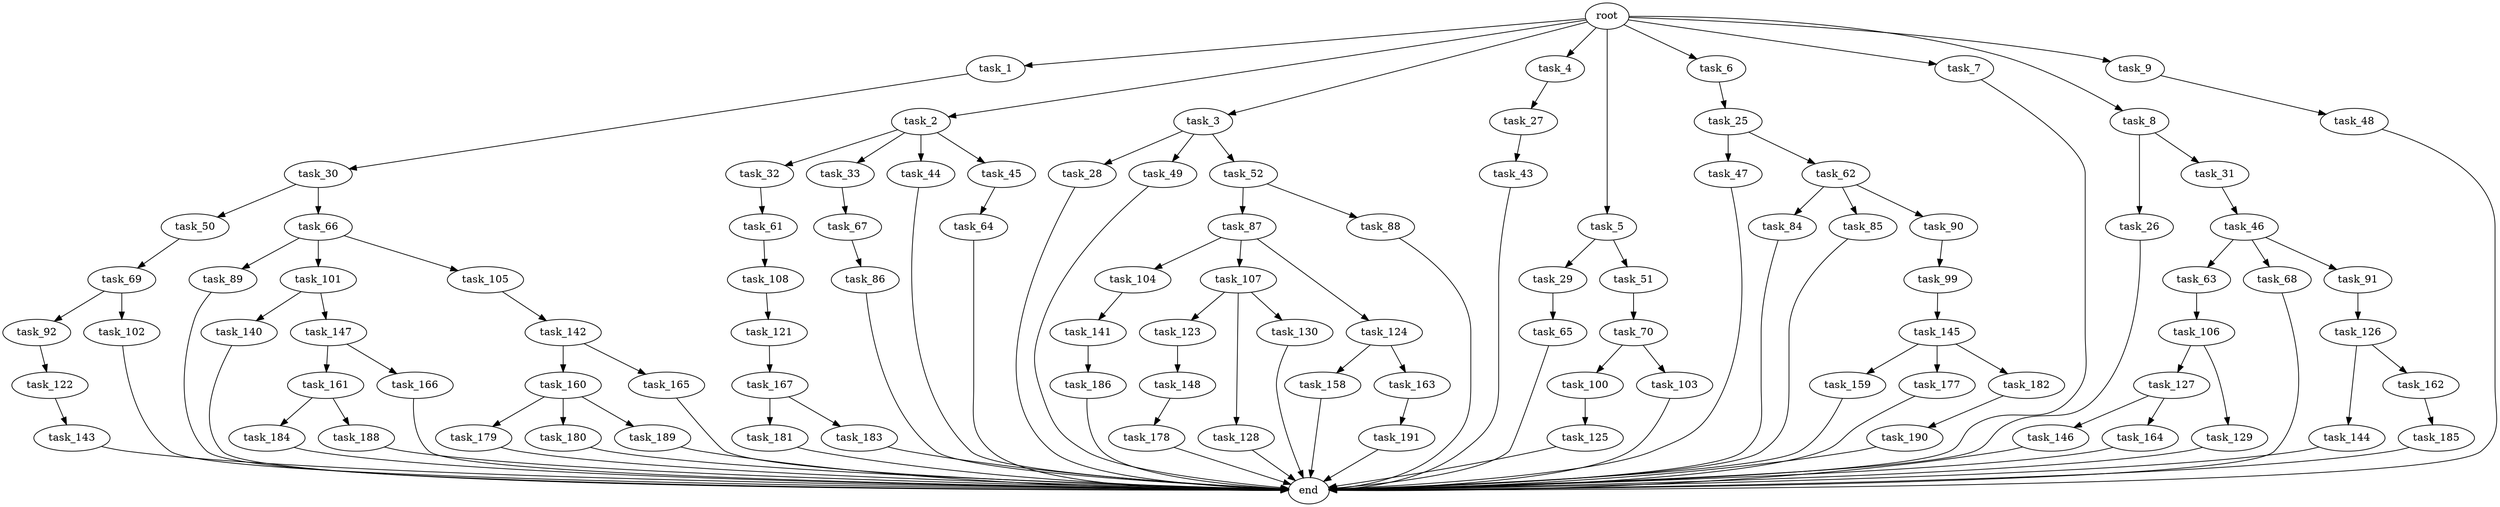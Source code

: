 digraph G {
  root [size="0.000000"];
  task_1 [size="1.024000"];
  task_2 [size="1.024000"];
  task_3 [size="1.024000"];
  task_4 [size="1.024000"];
  task_5 [size="1.024000"];
  task_6 [size="1.024000"];
  task_7 [size="1.024000"];
  task_8 [size="1.024000"];
  task_9 [size="1.024000"];
  task_25 [size="77309411.328000"];
  task_26 [size="309237645.312000"];
  task_27 [size="549755813.888000"];
  task_28 [size="214748364.800000"];
  task_29 [size="309237645.312000"];
  task_30 [size="34359738.368000"];
  task_31 [size="309237645.312000"];
  task_32 [size="137438953.472000"];
  task_33 [size="137438953.472000"];
  task_43 [size="34359738.368000"];
  task_44 [size="137438953.472000"];
  task_45 [size="137438953.472000"];
  task_46 [size="549755813.888000"];
  task_47 [size="858993459.200000"];
  task_48 [size="77309411.328000"];
  task_49 [size="214748364.800000"];
  task_50 [size="34359738.368000"];
  task_51 [size="309237645.312000"];
  task_52 [size="214748364.800000"];
  task_61 [size="549755813.888000"];
  task_62 [size="858993459.200000"];
  task_63 [size="858993459.200000"];
  task_64 [size="549755813.888000"];
  task_65 [size="549755813.888000"];
  task_66 [size="34359738.368000"];
  task_67 [size="309237645.312000"];
  task_68 [size="858993459.200000"];
  task_69 [size="858993459.200000"];
  task_70 [size="420906795.008000"];
  task_84 [size="34359738.368000"];
  task_85 [size="34359738.368000"];
  task_86 [size="549755813.888000"];
  task_87 [size="858993459.200000"];
  task_88 [size="858993459.200000"];
  task_89 [size="420906795.008000"];
  task_90 [size="34359738.368000"];
  task_91 [size="858993459.200000"];
  task_92 [size="549755813.888000"];
  task_99 [size="858993459.200000"];
  task_100 [size="549755813.888000"];
  task_101 [size="420906795.008000"];
  task_102 [size="549755813.888000"];
  task_103 [size="549755813.888000"];
  task_104 [size="34359738.368000"];
  task_105 [size="420906795.008000"];
  task_106 [size="34359738.368000"];
  task_107 [size="34359738.368000"];
  task_108 [size="77309411.328000"];
  task_121 [size="34359738.368000"];
  task_122 [size="137438953.472000"];
  task_123 [size="695784701.952000"];
  task_124 [size="34359738.368000"];
  task_125 [size="858993459.200000"];
  task_126 [size="214748364.800000"];
  task_127 [size="137438953.472000"];
  task_128 [size="695784701.952000"];
  task_129 [size="137438953.472000"];
  task_130 [size="695784701.952000"];
  task_140 [size="858993459.200000"];
  task_141 [size="137438953.472000"];
  task_142 [size="77309411.328000"];
  task_143 [size="420906795.008000"];
  task_144 [size="858993459.200000"];
  task_145 [size="34359738.368000"];
  task_146 [size="420906795.008000"];
  task_147 [size="858993459.200000"];
  task_148 [size="695784701.952000"];
  task_158 [size="214748364.800000"];
  task_159 [size="420906795.008000"];
  task_160 [size="137438953.472000"];
  task_161 [size="137438953.472000"];
  task_162 [size="858993459.200000"];
  task_163 [size="214748364.800000"];
  task_164 [size="420906795.008000"];
  task_165 [size="137438953.472000"];
  task_166 [size="137438953.472000"];
  task_167 [size="695784701.952000"];
  task_177 [size="420906795.008000"];
  task_178 [size="309237645.312000"];
  task_179 [size="137438953.472000"];
  task_180 [size="137438953.472000"];
  task_181 [size="34359738.368000"];
  task_182 [size="420906795.008000"];
  task_183 [size="34359738.368000"];
  task_184 [size="77309411.328000"];
  task_185 [size="214748364.800000"];
  task_186 [size="34359738.368000"];
  task_188 [size="77309411.328000"];
  task_189 [size="137438953.472000"];
  task_190 [size="695784701.952000"];
  task_191 [size="214748364.800000"];
  end [size="0.000000"];

  root -> task_1 [size="1.000000"];
  root -> task_2 [size="1.000000"];
  root -> task_3 [size="1.000000"];
  root -> task_4 [size="1.000000"];
  root -> task_5 [size="1.000000"];
  root -> task_6 [size="1.000000"];
  root -> task_7 [size="1.000000"];
  root -> task_8 [size="1.000000"];
  root -> task_9 [size="1.000000"];
  task_1 -> task_30 [size="33554432.000000"];
  task_2 -> task_32 [size="134217728.000000"];
  task_2 -> task_33 [size="134217728.000000"];
  task_2 -> task_44 [size="134217728.000000"];
  task_2 -> task_45 [size="134217728.000000"];
  task_3 -> task_28 [size="209715200.000000"];
  task_3 -> task_49 [size="209715200.000000"];
  task_3 -> task_52 [size="209715200.000000"];
  task_4 -> task_27 [size="536870912.000000"];
  task_5 -> task_29 [size="301989888.000000"];
  task_5 -> task_51 [size="301989888.000000"];
  task_6 -> task_25 [size="75497472.000000"];
  task_7 -> end [size="1.000000"];
  task_8 -> task_26 [size="301989888.000000"];
  task_8 -> task_31 [size="301989888.000000"];
  task_9 -> task_48 [size="75497472.000000"];
  task_25 -> task_47 [size="838860800.000000"];
  task_25 -> task_62 [size="838860800.000000"];
  task_26 -> end [size="1.000000"];
  task_27 -> task_43 [size="33554432.000000"];
  task_28 -> end [size="1.000000"];
  task_29 -> task_65 [size="536870912.000000"];
  task_30 -> task_50 [size="33554432.000000"];
  task_30 -> task_66 [size="33554432.000000"];
  task_31 -> task_46 [size="536870912.000000"];
  task_32 -> task_61 [size="536870912.000000"];
  task_33 -> task_67 [size="301989888.000000"];
  task_43 -> end [size="1.000000"];
  task_44 -> end [size="1.000000"];
  task_45 -> task_64 [size="536870912.000000"];
  task_46 -> task_63 [size="838860800.000000"];
  task_46 -> task_68 [size="838860800.000000"];
  task_46 -> task_91 [size="838860800.000000"];
  task_47 -> end [size="1.000000"];
  task_48 -> end [size="1.000000"];
  task_49 -> end [size="1.000000"];
  task_50 -> task_69 [size="838860800.000000"];
  task_51 -> task_70 [size="411041792.000000"];
  task_52 -> task_87 [size="838860800.000000"];
  task_52 -> task_88 [size="838860800.000000"];
  task_61 -> task_108 [size="75497472.000000"];
  task_62 -> task_84 [size="33554432.000000"];
  task_62 -> task_85 [size="33554432.000000"];
  task_62 -> task_90 [size="33554432.000000"];
  task_63 -> task_106 [size="33554432.000000"];
  task_64 -> end [size="1.000000"];
  task_65 -> end [size="1.000000"];
  task_66 -> task_89 [size="411041792.000000"];
  task_66 -> task_101 [size="411041792.000000"];
  task_66 -> task_105 [size="411041792.000000"];
  task_67 -> task_86 [size="536870912.000000"];
  task_68 -> end [size="1.000000"];
  task_69 -> task_92 [size="536870912.000000"];
  task_69 -> task_102 [size="536870912.000000"];
  task_70 -> task_100 [size="536870912.000000"];
  task_70 -> task_103 [size="536870912.000000"];
  task_84 -> end [size="1.000000"];
  task_85 -> end [size="1.000000"];
  task_86 -> end [size="1.000000"];
  task_87 -> task_104 [size="33554432.000000"];
  task_87 -> task_107 [size="33554432.000000"];
  task_87 -> task_124 [size="33554432.000000"];
  task_88 -> end [size="1.000000"];
  task_89 -> end [size="1.000000"];
  task_90 -> task_99 [size="838860800.000000"];
  task_91 -> task_126 [size="209715200.000000"];
  task_92 -> task_122 [size="134217728.000000"];
  task_99 -> task_145 [size="33554432.000000"];
  task_100 -> task_125 [size="838860800.000000"];
  task_101 -> task_140 [size="838860800.000000"];
  task_101 -> task_147 [size="838860800.000000"];
  task_102 -> end [size="1.000000"];
  task_103 -> end [size="1.000000"];
  task_104 -> task_141 [size="134217728.000000"];
  task_105 -> task_142 [size="75497472.000000"];
  task_106 -> task_127 [size="134217728.000000"];
  task_106 -> task_129 [size="134217728.000000"];
  task_107 -> task_123 [size="679477248.000000"];
  task_107 -> task_128 [size="679477248.000000"];
  task_107 -> task_130 [size="679477248.000000"];
  task_108 -> task_121 [size="33554432.000000"];
  task_121 -> task_167 [size="679477248.000000"];
  task_122 -> task_143 [size="411041792.000000"];
  task_123 -> task_148 [size="679477248.000000"];
  task_124 -> task_158 [size="209715200.000000"];
  task_124 -> task_163 [size="209715200.000000"];
  task_125 -> end [size="1.000000"];
  task_126 -> task_144 [size="838860800.000000"];
  task_126 -> task_162 [size="838860800.000000"];
  task_127 -> task_146 [size="411041792.000000"];
  task_127 -> task_164 [size="411041792.000000"];
  task_128 -> end [size="1.000000"];
  task_129 -> end [size="1.000000"];
  task_130 -> end [size="1.000000"];
  task_140 -> end [size="1.000000"];
  task_141 -> task_186 [size="33554432.000000"];
  task_142 -> task_160 [size="134217728.000000"];
  task_142 -> task_165 [size="134217728.000000"];
  task_143 -> end [size="1.000000"];
  task_144 -> end [size="1.000000"];
  task_145 -> task_159 [size="411041792.000000"];
  task_145 -> task_177 [size="411041792.000000"];
  task_145 -> task_182 [size="411041792.000000"];
  task_146 -> end [size="1.000000"];
  task_147 -> task_161 [size="134217728.000000"];
  task_147 -> task_166 [size="134217728.000000"];
  task_148 -> task_178 [size="301989888.000000"];
  task_158 -> end [size="1.000000"];
  task_159 -> end [size="1.000000"];
  task_160 -> task_179 [size="134217728.000000"];
  task_160 -> task_180 [size="134217728.000000"];
  task_160 -> task_189 [size="134217728.000000"];
  task_161 -> task_184 [size="75497472.000000"];
  task_161 -> task_188 [size="75497472.000000"];
  task_162 -> task_185 [size="209715200.000000"];
  task_163 -> task_191 [size="209715200.000000"];
  task_164 -> end [size="1.000000"];
  task_165 -> end [size="1.000000"];
  task_166 -> end [size="1.000000"];
  task_167 -> task_181 [size="33554432.000000"];
  task_167 -> task_183 [size="33554432.000000"];
  task_177 -> end [size="1.000000"];
  task_178 -> end [size="1.000000"];
  task_179 -> end [size="1.000000"];
  task_180 -> end [size="1.000000"];
  task_181 -> end [size="1.000000"];
  task_182 -> task_190 [size="679477248.000000"];
  task_183 -> end [size="1.000000"];
  task_184 -> end [size="1.000000"];
  task_185 -> end [size="1.000000"];
  task_186 -> end [size="1.000000"];
  task_188 -> end [size="1.000000"];
  task_189 -> end [size="1.000000"];
  task_190 -> end [size="1.000000"];
  task_191 -> end [size="1.000000"];
}
